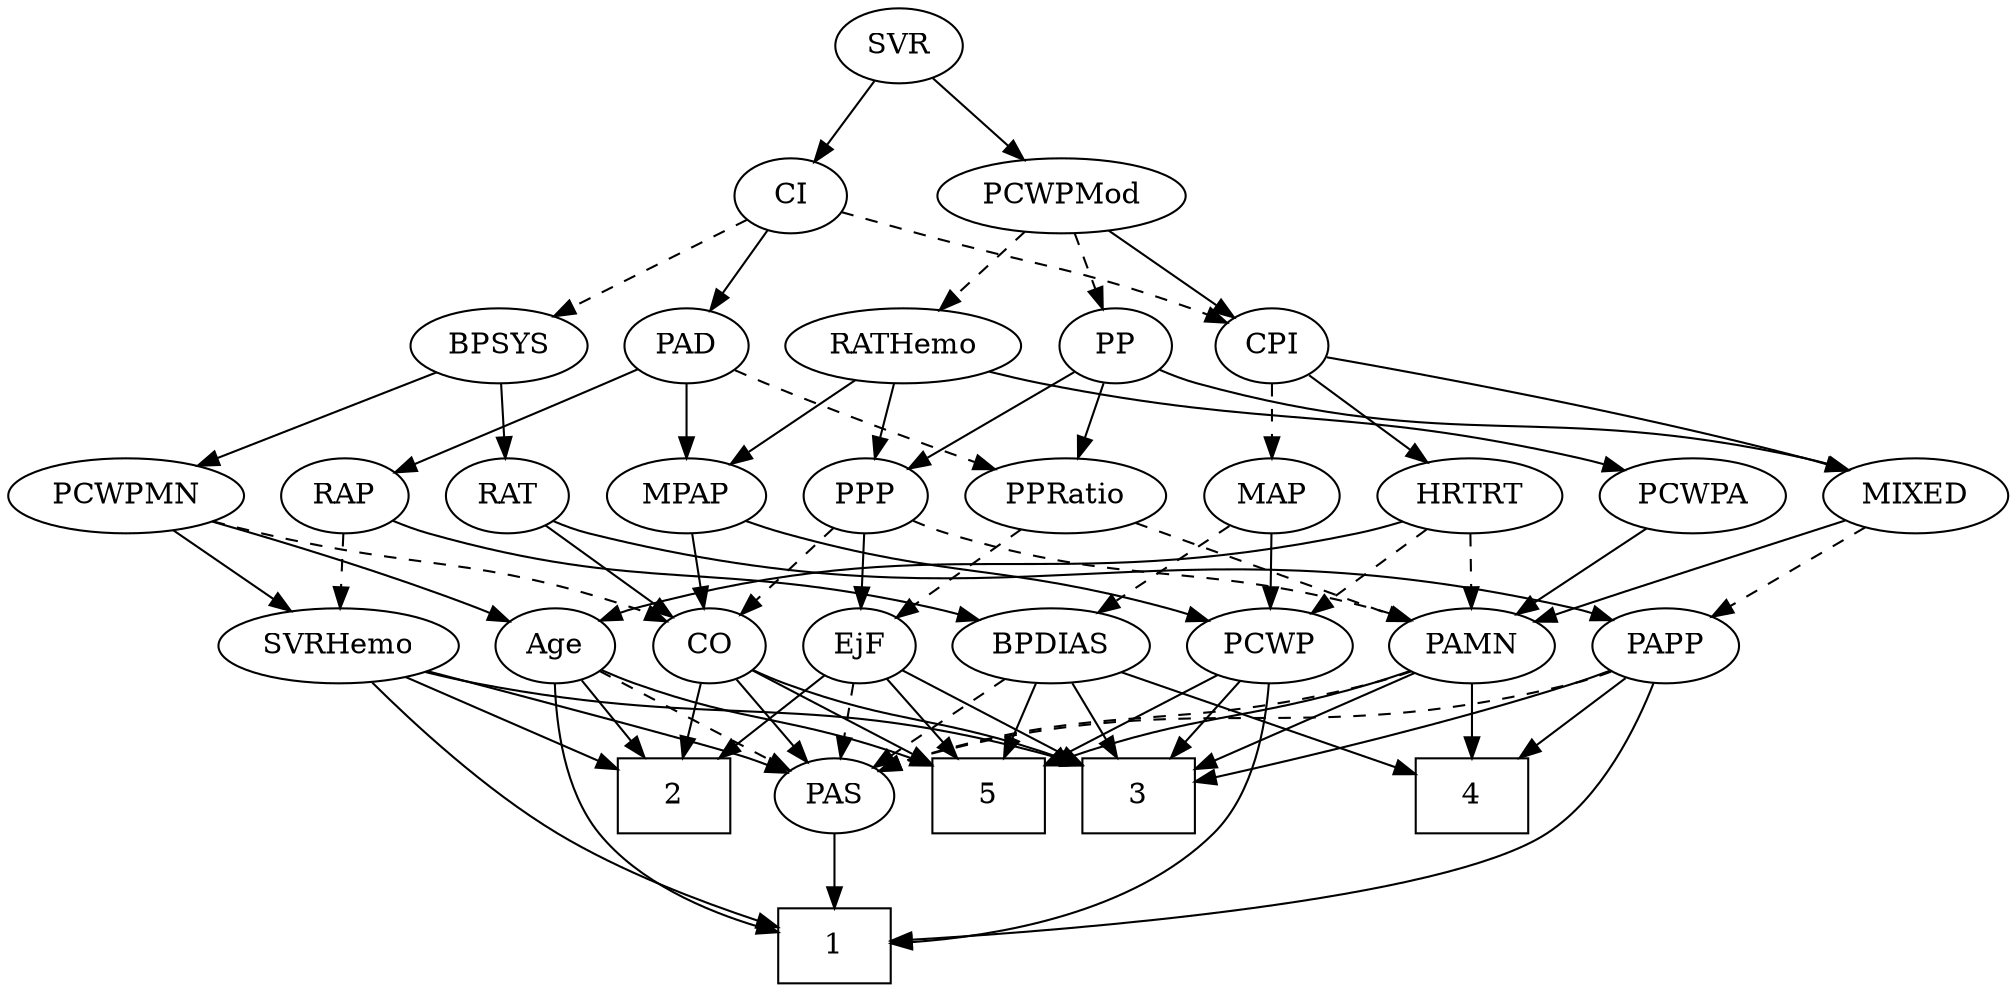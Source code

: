 strict digraph {
	graph [bb="0,0,879.34,468"];
	node [label="\N"];
	1	[height=0.5,
		pos="353.05,18",
		shape=box,
		width=0.75];
	2	[height=0.5,
		pos="281.05,90",
		shape=box,
		width=0.75];
	3	[height=0.5,
		pos="497.05,90",
		shape=box,
		width=0.75];
	4	[height=0.5,
		pos="641.05,90",
		shape=box,
		width=0.75];
	5	[height=0.5,
		pos="425.05,90",
		shape=box,
		width=0.75];
	Age	[height=0.5,
		pos="226.05,162",
		width=0.75];
	Age -> 1	[pos="e,325.66,25.183 225.45,143.75 225.68,124.34 228.82,92.804 245.05,72 262.58,49.521 292.12,35.945 315.88,28.17",
		style=solid];
	Age -> 2	[pos="e,267.59,108.13 237.98,145.81 244.79,137.14 253.5,126.05 261.31,116.12",
		style=solid];
	Age -> 5	[pos="e,397.73,104.47 247.12,150.34 251.96,148.09 257.13,145.84 262.05,144 314.08,124.49 332.2,128.12 388.04,108.05",
		style=solid];
	PAS	[height=0.5,
		pos="353.05,90",
		width=0.75];
	Age -> PAS	[pos="e,332.6,102.27 246.17,149.91 267.04,138.41 299.88,120.3 323.66,107.2",
		style=dashed];
	EjF	[height=0.5,
		pos="370.05,162",
		width=0.75];
	EjF -> 2	[pos="e,302.76,108.08 353.31,147.83 341.35,138.43 324.95,125.53 310.79,114.39",
		style=solid];
	EjF -> 3	[pos="e,469.93,105.95 390.17,149.91 409.19,139.43 438.15,123.46 461.13,110.8",
		style=solid];
	EjF -> 5	[pos="e,411.59,108.13 381.98,145.81 388.79,137.14 397.5,126.05 405.31,116.12",
		style=solid];
	EjF -> PAS	[pos="e,357.24,108.28 365.93,144.05 364.04,136.26 361.75,126.82 359.62,118.08",
		style=dashed];
	RAP	[height=0.5,
		pos="146.05,234",
		width=0.77632];
	SVRHemo	[height=0.5,
		pos="131.05,162",
		width=1.3902];
	RAP -> SVRHemo	[pos="e,134.75,180.28 142.41,216.05 140.74,208.26 138.72,198.82 136.85,190.08",
		style=dashed];
	BPDIAS	[height=0.5,
		pos="457.05,162",
		width=1.1735];
	RAP -> BPDIAS	[pos="e,425.99,174.24 167.18,222.1 172.27,219.81 177.77,217.61 183.05,216 279.09,186.78 308.55,203.95 406.05,180 409.41,179.17 412.87,\
178.23 416.33,177.22",
		style=solid];
	MIXED	[height=0.5,
		pos="839.05,234",
		width=1.1193];
	PAMN	[height=0.5,
		pos="641.05,162",
		width=1.011];
	MIXED -> PAMN	[pos="e,669.09,173.73 808.2,222.3 802.18,220.21 795.92,218.03 790.05,216 743.83,199.98 732.04,196.64 686.05,180 683.64,179.13 681.17,178.22 \
678.68,177.3",
		style=solid];
	PAPP	[height=0.5,
		pos="727.05,162",
		width=0.88464];
	MIXED -> PAPP	[pos="e,747.52,175.79 816.65,219 799.24,208.12 774.94,192.93 756.04,181.12",
		style=dashed];
	MPAP	[height=0.5,
		pos="299.05,234",
		width=0.97491];
	CO	[height=0.5,
		pos="298.05,162",
		width=0.75];
	MPAP -> CO	[pos="e,298.29,180.1 298.8,215.7 298.69,207.98 298.56,198.71 298.43,190.11",
		style=solid];
	PCWP	[height=0.5,
		pos="552.05,162",
		width=0.97491];
	MPAP -> PCWP	[pos="e,525.28,174.09 325.81,221.91 331.45,219.78 337.4,217.7 343.05,216 414.93,194.41 436.16,201.59 508.05,180 510.6,179.23 513.23,178.38 \
515.85,177.49",
		style=solid];
	BPSYS	[height=0.5,
		pos="210.05,306",
		width=1.0471];
	RAT	[height=0.5,
		pos="219.05,234",
		width=0.75827];
	BPSYS -> RAT	[pos="e,216.85,252.1 212.27,287.7 213.26,279.98 214.45,270.71 215.56,262.11",
		style=solid];
	PCWPMN	[height=0.5,
		pos="50.046,234",
		width=1.3902];
	BPSYS -> PCWPMN	[pos="e,80.466,248.31 183.27,293.28 157.77,282.13 119.07,265.2 89.945,252.46",
		style=solid];
	PAD	[height=0.5,
		pos="294.05,306",
		width=0.79437];
	PAD -> RAP	[pos="e,167.87,245.32 271.89,294.52 246.68,282.6 205.33,263.04 176.95,249.62",
		style=solid];
	PAD -> MPAP	[pos="e,297.82,252.1 295.28,287.7 295.83,279.98 296.49,270.71 297.11,262.11",
		style=solid];
	PPRatio	[height=0.5,
		pos="464.05,234",
		width=1.1013];
	PAD -> PPRatio	[pos="e,434.81,246.36 316.49,294.79 321.59,292.52 326.99,290.15 332.05,288 363.19,274.79 398.8,260.54 425.18,250.14",
		style=dashed];
	CO -> 2	[pos="e,285.24,108.28 293.93,144.05 292.04,136.26 289.75,126.82 287.62,118.08",
		style=solid];
	CO -> 3	[pos="e,469.73,104.47 319.12,150.34 323.96,148.09 329.13,145.84 334.05,144 386.08,124.49 404.2,128.12 460.04,108.05",
		style=solid];
	CO -> 5	[pos="e,397.93,105.95 318.17,149.91 337.19,139.43 366.15,123.46 389.13,110.8",
		style=solid];
	CO -> PAS	[pos="e,341.13,106.16 309.98,145.81 317.26,136.55 326.71,124.52 334.9,114.09",
		style=solid];
	PAS -> 1	[pos="e,353.05,36.104 353.05,71.697 353.05,63.983 353.05,54.712 353.05,46.112",
		style=solid];
	PAMN -> 3	[pos="e,524.29,104.24 615.96,148.81 593.14,137.71 559.18,121.2 533.39,108.67",
		style=solid];
	PAMN -> 4	[pos="e,641.05,108.1 641.05,143.7 641.05,135.98 641.05,126.71 641.05,118.11",
		style=solid];
	PAMN -> 5	[pos="e,452.35,104.52 613.59,150.13 607.83,147.99 601.77,145.84 596.05,144 539.81,125.93 521.17,128.98 461.82,107.95",
		style=solid];
	PAMN -> PAS	[pos="e,373.6,101.87 613.71,149.73 607.94,147.62 601.85,145.58 596.05,144 505.97,119.39 478.07,136.19 389.05,108 387.12,107.39 385.16,\
106.7 383.21,105.95",
		style=dashed];
	RATHemo	[height=0.5,
		pos="390.05,306",
		width=1.3721];
	RATHemo -> MPAP	[pos="e,317.64,249.3 369.85,289.46 356.93,279.52 340.01,266.51 325.96,255.7",
		style=solid];
	PCWPA	[height=0.5,
		pos="739.05,234",
		width=1.1555];
	RATHemo -> PCWPA	[pos="e,708.63,246.31 426.05,293.62 433.29,291.57 440.87,289.58 448.05,288 553.81,264.71 583.8,277.53 689.05,252 692.25,251.22 695.55,\
250.33 698.84,249.36",
		style=solid];
	PPP	[height=0.5,
		pos="379.05,234",
		width=0.75];
	RATHemo -> PPP	[pos="e,381.73,252.1 387.33,287.7 386.11,279.98 384.66,270.71 383.31,262.11",
		style=solid];
	CPI	[height=0.5,
		pos="556.05,306",
		width=0.75];
	CPI -> MIXED	[pos="e,808.89,246.05 581.91,300.12 625.3,291.72 715.35,273.34 790.05,252 793.02,251.15 796.08,250.22 799.15,249.25",
		style=solid];
	MAP	[height=0.5,
		pos="552.05,234",
		width=0.84854];
	CPI -> MAP	[pos="e,553.02,252.1 555.06,287.7 554.62,279.98 554.09,270.71 553.59,262.11",
		style=dashed];
	HRTRT	[height=0.5,
		pos="640.05,234",
		width=1.1013];
	CPI -> HRTRT	[pos="e,621.86,250.16 572.24,291.5 584.12,281.61 600.49,267.96 614.17,256.56",
		style=solid];
	RAT -> CO	[pos="e,282.47,176.8 234.65,219.17 246.12,209.01 261.9,195.03 274.84,183.56",
		style=solid];
	RAT -> PAPP	[pos="e,703.18,174.35 239.5,221.8 244.46,219.52 249.84,217.4 255.05,216 440.7,166.16 499.25,225.35 686.05,180 688.54,179.4 691.07,178.66 \
693.6,177.84",
		style=solid];
	SVR	[height=0.5,
		pos="388.05,450",
		width=0.77632];
	PCWPMod	[height=0.5,
		pos="460.05,378",
		width=1.4443];
	SVR -> PCWPMod	[pos="e,443.38,395.2 402.96,434.5 412.54,425.19 425.18,412.9 436.13,402.25",
		style=solid];
	CI	[height=0.5,
		pos="340.05,378",
		width=0.75];
	SVR -> CI	[pos="e,350.89,394.82 377.15,433.12 371.08,424.26 363.39,413.04 356.58,403.12",
		style=solid];
	PCWPMod -> RATHemo	[pos="e,406.19,323.15 443.81,360.76 434.8,351.75 423.43,340.39 413.47,330.43",
		style=dashed];
	PCWPMod -> CPI	[pos="e,538.34,319.91 481.35,361.46 495.67,351.03 514.62,337.2 529.86,326.09",
		style=solid];
	PP	[height=0.5,
		pos="484.05,306",
		width=0.75];
	PCWPMod -> PP	[pos="e,478.29,323.79 465.86,360.05 468.6,352.06 471.93,342.33 474.99,333.4",
		style=dashed];
	PCWPA -> PAMN	[pos="e,661.13,177.35 718.26,218.15 704.04,208 685.01,194.4 669.4,183.25",
		style=solid];
	PCWPMN -> Age	[pos="e,204.85,173.35 84.581,220.79 113.1,210.5 154.52,195.08 190.05,180 191.86,179.23 193.71,178.42 195.58,177.59",
		style=solid];
	PCWPMN -> CO	[pos="e,277.42,173.65 87.422,221.93 94.583,219.89 102.03,217.83 109.05,216 176.63,198.32 196.1,203.04 262.05,180 263.95,179.33 265.9,178.6 \
267.84,177.82",
		style=dashed];
	PCWPMN -> SVRHemo	[pos="e,112.74,178.82 68.426,217.12 79.196,207.81 92.978,195.9 104.87,185.62",
		style=solid];
	SVRHemo -> 1	[pos="e,325.9,27.176 145.08,144.68 162.48,125.27 193.78,92.864 226.05,72 254.33,53.707 289.98,39.488 316.3,30.404",
		style=solid];
	SVRHemo -> 2	[pos="e,253.86,103.69 160.32,147.34 184.47,136.07 218.84,120.03 244.74,107.94",
		style=solid];
	SVRHemo -> 3	[pos="e,469.87,104.9 167.66,149.54 175.02,147.49 182.74,145.53 190.05,144 305.84,119.77 342.57,141.16 460.14,107.74",
		style=solid];
	SVRHemo -> PAS	[pos="e,331.98,101.66 168.81,150.09 175.86,148.06 183.18,145.96 190.05,144 246.46,127.88 262.11,128.6 317.05,108 318.89,107.31 320.77,\
106.56 322.65,105.78",
		style=solid];
	BPDIAS -> 3	[pos="e,487.08,108.45 466.53,144.41 471.17,136.28 476.87,126.31 482.08,117.18",
		style=solid];
	BPDIAS -> 4	[pos="e,613.92,101.32 487.43,149.44 519.48,137.25 570,118.03 604.27,104.99",
		style=solid];
	BPDIAS -> 5	[pos="e,432.94,108.28 449.3,144.05 445.66,136.09 441.23,126.41 437.16,117.51",
		style=solid];
	BPDIAS -> PAS	[pos="e,371.44,103.38 435.5,146.5 419.39,135.65 397.25,120.75 379.97,109.12",
		style=dashed];
	MAP -> BPDIAS	[pos="e,477.28,177.91 533.73,219.5 520.08,209.45 501.18,195.52 485.57,184.01",
		style=dashed];
	MAP -> PCWP	[pos="e,552.05,180.1 552.05,215.7 552.05,207.98 552.05,198.71 552.05,190.11",
		style=solid];
	PP -> MIXED	[pos="e,809.53,246.31 504.56,293.99 509.51,291.7 514.87,289.53 520.05,288 636.16,253.75 672.26,279.98 790.05,252 793.24,251.24 796.53,\
250.35 799.8,249.39",
		style=solid];
	PP -> PPP	[pos="e,397.65,247.41 465.27,292.49 448.77,281.49 424.57,265.35 406,252.97",
		style=solid];
	PP -> PPRatio	[pos="e,468.98,252.28 479.2,288.05 476.98,280.26 474.28,270.82 471.78,262.08",
		style=solid];
	PPP -> EjF	[pos="e,372.27,180.28 376.87,216.05 375.88,208.35 374.68,199.03 373.56,190.36",
		style=solid];
	PPP -> CO	[pos="e,314.02,176.8 363.04,219.17 351.28,209.01 335.11,195.03 321.84,183.56",
		style=dashed];
	PPP -> PAMN	[pos="e,613.68,174.16 399.63,222.22 404.58,219.93 409.93,217.69 415.05,216 492.93,190.3 517.19,202.57 596.05,180 598.67,179.25 601.35,\
178.42 604.03,177.53",
		style=dashed];
	PPRatio -> EjF	[pos="e,387.42,175.94 444.11,218.15 429.92,207.59 410.75,193.31 395.46,181.92",
		style=dashed];
	PPRatio -> PAMN	[pos="e,613.39,173.94 492.88,221.6 523.19,209.61 570.99,190.71 604.06,177.63",
		style=dashed];
	PCWP -> 1	[pos="e,380.35,18.857 553.24,143.94 553.66,124.1 551.2,91.585 533.05,72 496.28,32.325 431.48,21.821 390.48,19.337",
		style=solid];
	PCWP -> 3	[pos="e,510.63,108.29 539.57,145.12 532.9,136.63 524.53,125.98 516.99,116.38",
		style=solid];
	PCWP -> 5	[pos="e,452.29,106.01 529.05,148.32 510.16,137.91 483.06,122.98 461.27,110.96",
		style=solid];
	CI -> BPSYS	[pos="e,234.19,320 319.73,366.06 299.22,355.02 267.19,337.77 243.03,324.76",
		style=dashed];
	CI -> PAD	[pos="e,304.44,322.82 329.61,361.12 323.84,352.34 316.56,341.26 310.09,331.42",
		style=solid];
	CI -> CPI	[pos="e,534.96,317.62 364.57,369.89 412.07,356.1 512.62,326.83 520.05,324 521.89,323.3 523.76,322.54 525.65,321.75",
		style=dashed];
	PAPP -> 1	[pos="e,380.29,20.454 722.38,143.83 715.84,123.25 701.88,89.375 677.05,72 631.31,39.998 465.89,25.94 390.71,21.102",
		style=solid];
	PAPP -> 3	[pos="e,524.28,97.545 702.51,150.27 697.13,148.07 691.43,145.87 686.05,144 634.02,125.99 572.38,109.6 533.99,99.964",
		style=solid];
	PAPP -> 4	[pos="e,662.07,108.11 709.64,146.83 698.26,137.57 683.12,125.25 669.96,114.53",
		style=solid];
	PAPP -> PAS	[pos="e,373.54,102.06 703.14,149.81 697.62,147.59 691.71,145.49 686.05,144 557.44,110.22 516.8,144.86 389.05,108 387.1,107.44 385.13,106.79 \
383.17,106.07",
		style=dashed];
	HRTRT -> Age	[pos="e,246.53,174.1 611.17,221.56 604.94,219.44 598.34,217.44 592.05,216 448.21,183.15 404.04,220.05 262.05,180 260.1,179.45 258.13,178.81 \
256.16,178.09",
		style=solid];
	HRTRT -> PAMN	[pos="e,640.8,180.1 640.29,215.7 640.4,207.98 640.54,198.71 640.66,190.11",
		style=dashed];
	HRTRT -> PCWP	[pos="e,570.2,177.44 620.95,217.81 608.48,207.89 592.02,194.8 578.32,183.9",
		style=dashed];
}
